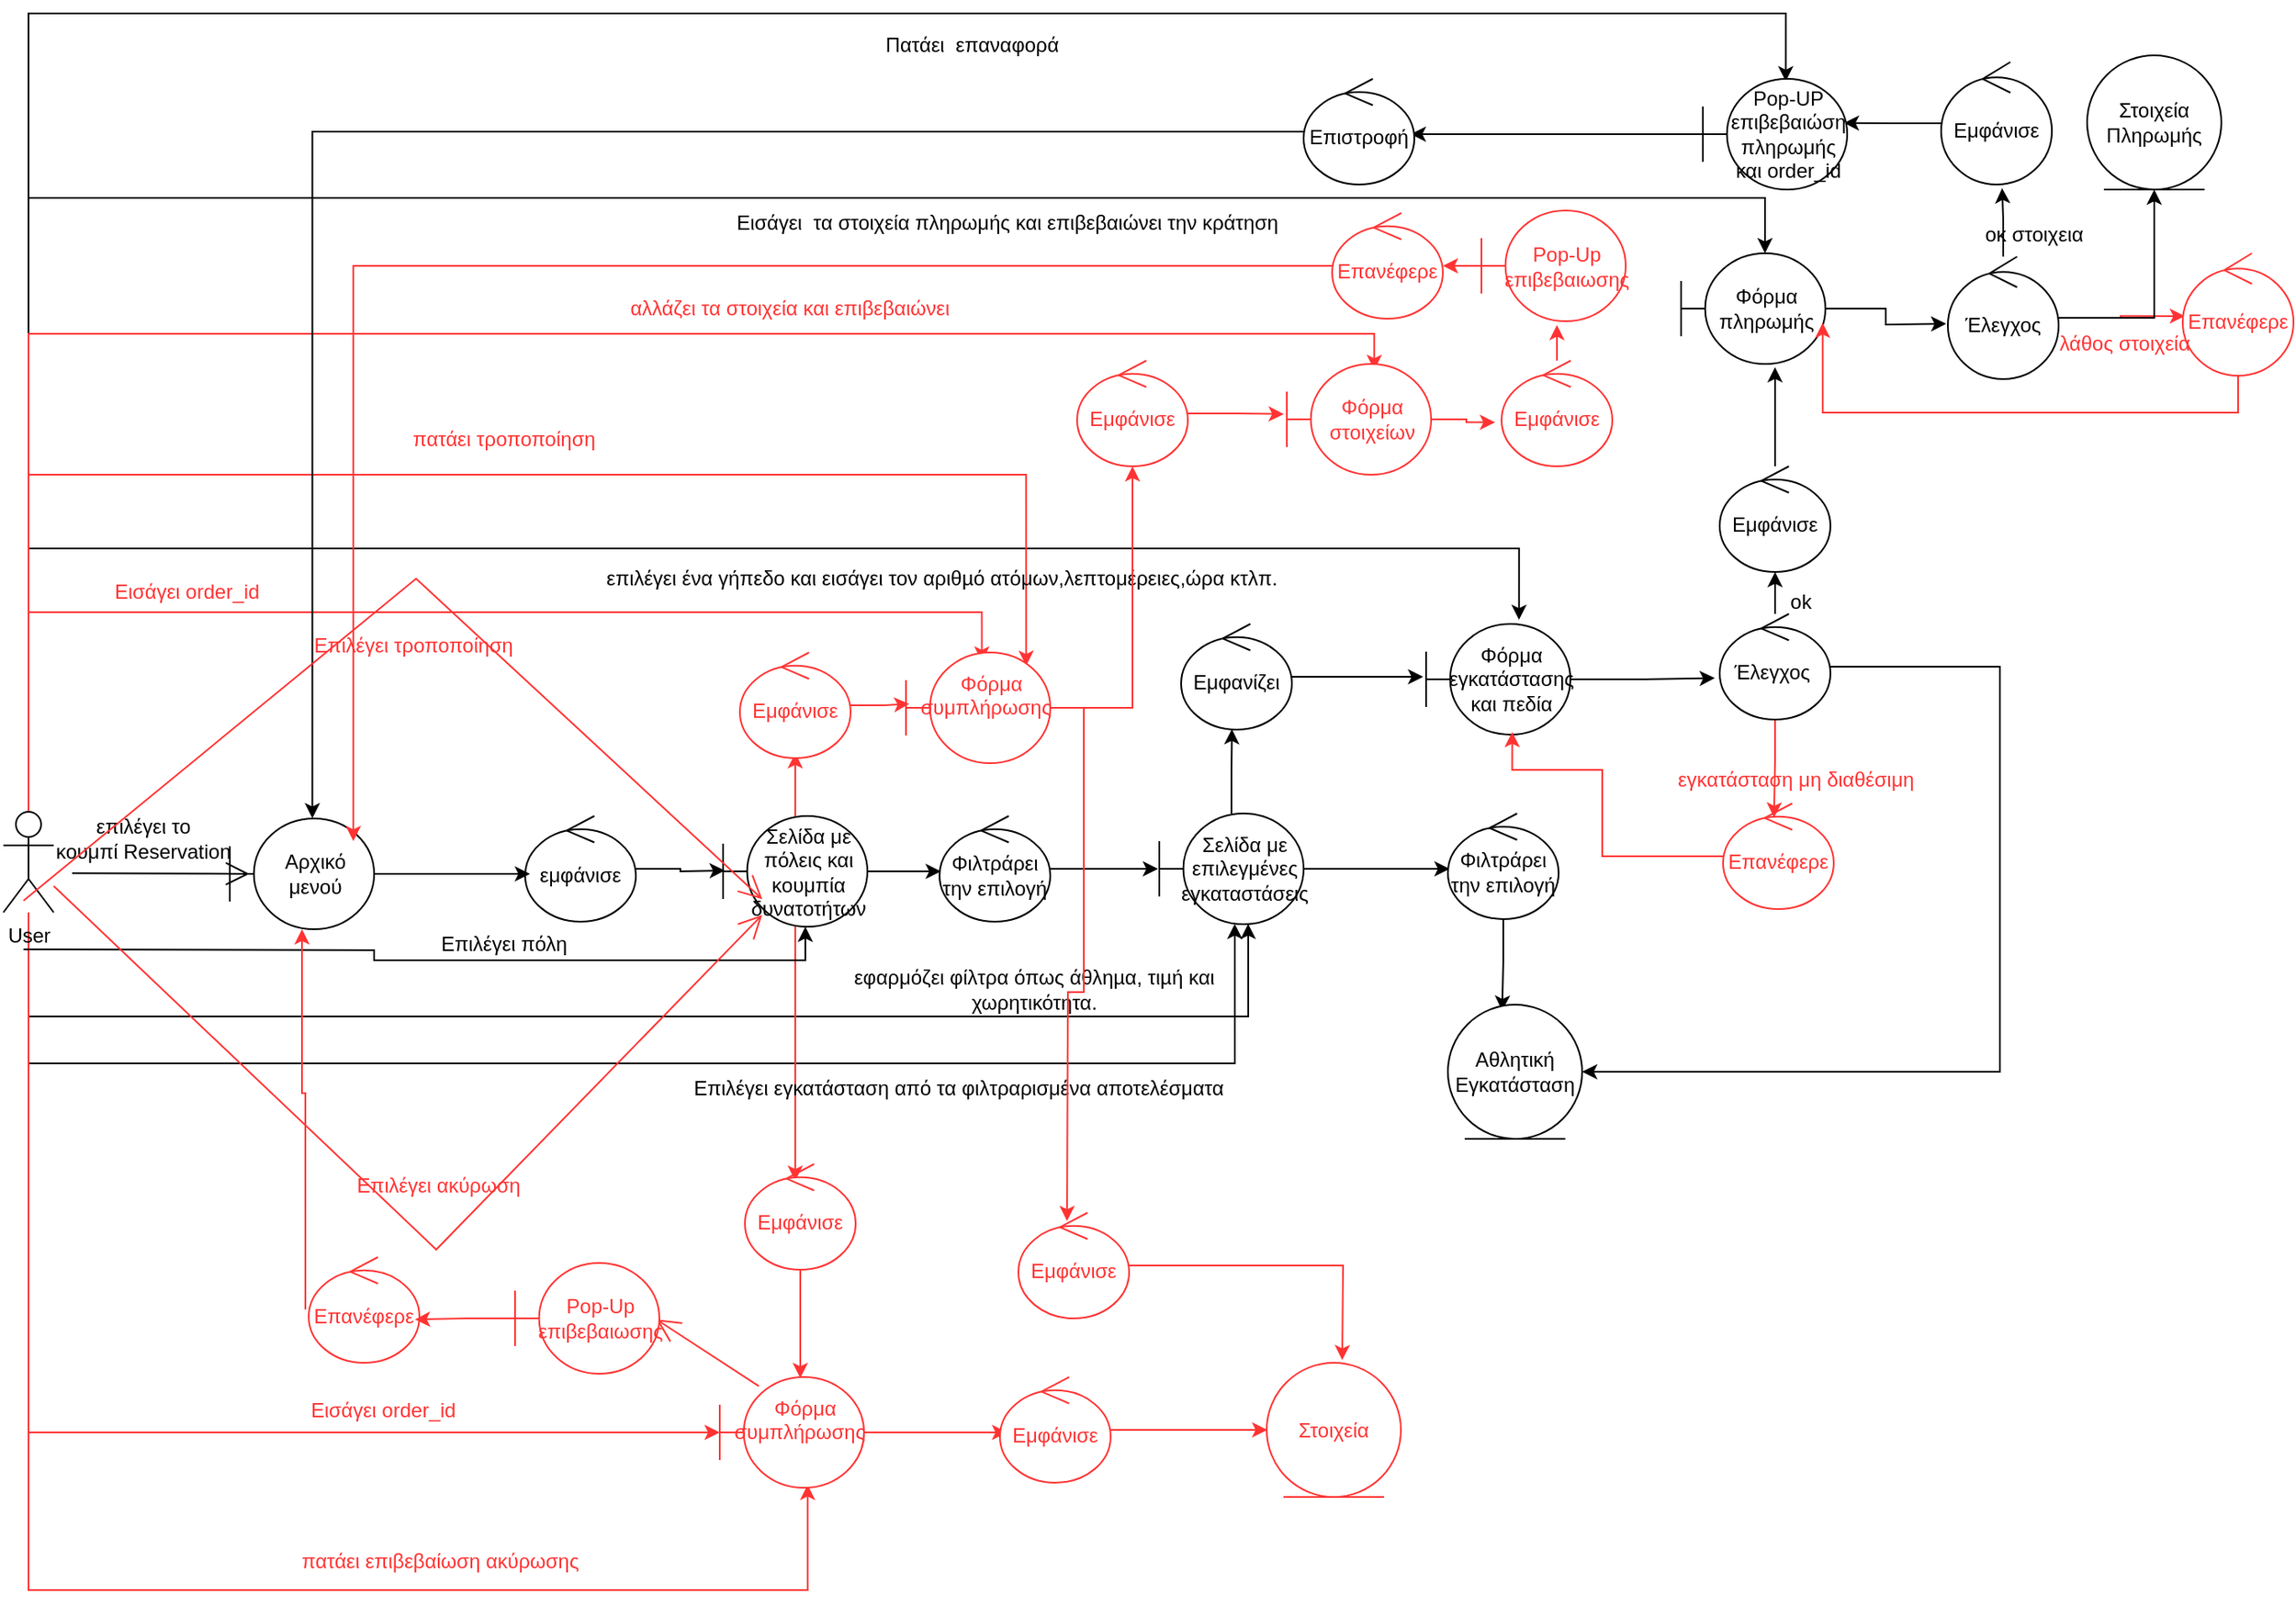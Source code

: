 <mxfile version="21.0.8" type="device"><diagram name="Page-1" id="Am5dUdspR2tqEMK1Jrcv"><mxGraphModel dx="1951" dy="2094" grid="0" gridSize="10" guides="1" tooltips="1" connect="1" arrows="1" fold="1" page="1" pageScale="1" pageWidth="850" pageHeight="1100" math="0" shadow="0"><root><mxCell id="0"/><mxCell id="1" parent="0"/><mxCell id="rPySNgFKTBnMnsZBdgQr-1" style="edgeStyle=orthogonalEdgeStyle;rounded=0;orthogonalLoop=1;jettySize=auto;html=1;" parent="1" source="rPySNgFKTBnMnsZBdgQr-2" edge="1"><mxGeometry relative="1" as="geometry"><mxPoint x="501" y="-168" as="targetPoint"/></mxGeometry></mxCell><mxCell id="rPySNgFKTBnMnsZBdgQr-2" value="εμφάνισε" style="ellipse;shape=umlControl;whiteSpace=wrap;html=1;" parent="1" vertex="1"><mxGeometry x="382" y="-200.5" width="66" height="63" as="geometry"/></mxCell><mxCell id="rPySNgFKTBnMnsZBdgQr-25" style="edgeStyle=orthogonalEdgeStyle;rounded=0;orthogonalLoop=1;jettySize=auto;html=1;entryX=0.616;entryY=0.997;entryDx=0;entryDy=0;entryPerimeter=0;" parent="1" source="rPySNgFKTBnMnsZBdgQr-3" target="rPySNgFKTBnMnsZBdgQr-24" edge="1"><mxGeometry relative="1" as="geometry"><Array as="points"><mxPoint x="86" y="-81"/><mxPoint x="813" y="-81"/></Array></mxGeometry></mxCell><mxCell id="rPySNgFKTBnMnsZBdgQr-36" style="edgeStyle=orthogonalEdgeStyle;rounded=0;orthogonalLoop=1;jettySize=auto;html=1;entryX=0.523;entryY=0.997;entryDx=0;entryDy=0;entryPerimeter=0;" parent="1" source="rPySNgFKTBnMnsZBdgQr-3" target="rPySNgFKTBnMnsZBdgQr-24" edge="1"><mxGeometry relative="1" as="geometry"><Array as="points"><mxPoint x="86" y="-53"/><mxPoint x="805" y="-53"/></Array></mxGeometry></mxCell><mxCell id="rPySNgFKTBnMnsZBdgQr-43" style="edgeStyle=orthogonalEdgeStyle;rounded=0;orthogonalLoop=1;jettySize=auto;html=1;entryX=0.644;entryY=-0.037;entryDx=0;entryDy=0;entryPerimeter=0;" parent="1" source="rPySNgFKTBnMnsZBdgQr-3" target="rPySNgFKTBnMnsZBdgQr-42" edge="1"><mxGeometry relative="1" as="geometry"><Array as="points"><mxPoint x="86" y="-360"/><mxPoint x="974" y="-360"/></Array></mxGeometry></mxCell><mxCell id="rPySNgFKTBnMnsZBdgQr-60" style="edgeStyle=orthogonalEdgeStyle;rounded=0;orthogonalLoop=1;jettySize=auto;html=1;" parent="1" source="rPySNgFKTBnMnsZBdgQr-3" target="rPySNgFKTBnMnsZBdgQr-58" edge="1"><mxGeometry relative="1" as="geometry"><Array as="points"><mxPoint x="86" y="-569"/><mxPoint x="1121" y="-569"/></Array></mxGeometry></mxCell><mxCell id="rPySNgFKTBnMnsZBdgQr-72" style="edgeStyle=orthogonalEdgeStyle;rounded=0;orthogonalLoop=1;jettySize=auto;html=1;entryX=0.574;entryY=0.023;entryDx=0;entryDy=0;entryPerimeter=0;" parent="1" source="rPySNgFKTBnMnsZBdgQr-3" target="rPySNgFKTBnMnsZBdgQr-69" edge="1"><mxGeometry relative="1" as="geometry"><Array as="points"><mxPoint x="86" y="-679"/><mxPoint x="1133" y="-679"/></Array></mxGeometry></mxCell><mxCell id="rPySNgFKTBnMnsZBdgQr-100" style="edgeStyle=orthogonalEdgeStyle;rounded=0;orthogonalLoop=1;jettySize=auto;html=1;strokeColor=#FF3333;" parent="1" source="rPySNgFKTBnMnsZBdgQr-3" target="rPySNgFKTBnMnsZBdgQr-99" edge="1"><mxGeometry relative="1" as="geometry"><Array as="points"><mxPoint x="86" y="167"/></Array></mxGeometry></mxCell><mxCell id="rPySNgFKTBnMnsZBdgQr-110" style="edgeStyle=orthogonalEdgeStyle;rounded=0;orthogonalLoop=1;jettySize=auto;html=1;entryX=0.609;entryY=0.973;entryDx=0;entryDy=0;entryPerimeter=0;strokeColor=#FF3333;" parent="1" source="rPySNgFKTBnMnsZBdgQr-3" target="rPySNgFKTBnMnsZBdgQr-99" edge="1"><mxGeometry relative="1" as="geometry"><Array as="points"><mxPoint x="86" y="261"/><mxPoint x="550" y="261"/></Array></mxGeometry></mxCell><mxCell id="rPySNgFKTBnMnsZBdgQr-123" style="edgeStyle=orthogonalEdgeStyle;rounded=0;orthogonalLoop=1;jettySize=auto;html=1;entryX=0.526;entryY=0.083;entryDx=0;entryDy=0;entryPerimeter=0;strokeColor=#FF3333;" parent="1" source="rPySNgFKTBnMnsZBdgQr-3" target="rPySNgFKTBnMnsZBdgQr-121" edge="1"><mxGeometry relative="1" as="geometry"><Array as="points"><mxPoint x="86" y="-322"/><mxPoint x="654" y="-322"/></Array></mxGeometry></mxCell><mxCell id="rPySNgFKTBnMnsZBdgQr-131" style="edgeStyle=orthogonalEdgeStyle;rounded=0;orthogonalLoop=1;jettySize=auto;html=1;entryX=0.833;entryY=0.12;entryDx=0;entryDy=0;entryPerimeter=0;strokeColor=#FF3333;" parent="1" source="rPySNgFKTBnMnsZBdgQr-3" target="rPySNgFKTBnMnsZBdgQr-121" edge="1"><mxGeometry relative="1" as="geometry"><Array as="points"><mxPoint x="86" y="-404"/><mxPoint x="681" y="-404"/></Array></mxGeometry></mxCell><mxCell id="rPySNgFKTBnMnsZBdgQr-138" style="edgeStyle=orthogonalEdgeStyle;rounded=0;orthogonalLoop=1;jettySize=auto;html=1;entryX=0.606;entryY=0.054;entryDx=0;entryDy=0;entryPerimeter=0;strokeColor=#FF3333;" parent="1" source="rPySNgFKTBnMnsZBdgQr-3" target="rPySNgFKTBnMnsZBdgQr-136" edge="1"><mxGeometry relative="1" as="geometry"><Array as="points"><mxPoint x="86" y="-488"/><mxPoint x="888" y="-488"/></Array></mxGeometry></mxCell><mxCell id="rPySNgFKTBnMnsZBdgQr-3" value="User" style="shape=umlActor;verticalLabelPosition=bottom;verticalAlign=top;html=1;" parent="1" vertex="1"><mxGeometry x="71" y="-203" width="30" height="60" as="geometry"/></mxCell><mxCell id="rPySNgFKTBnMnsZBdgQr-4" style="edgeStyle=orthogonalEdgeStyle;rounded=0;orthogonalLoop=1;jettySize=auto;html=1;" parent="1" source="rPySNgFKTBnMnsZBdgQr-5" edge="1"><mxGeometry relative="1" as="geometry"><mxPoint x="384.905" y="-166" as="targetPoint"/></mxGeometry></mxCell><mxCell id="rPySNgFKTBnMnsZBdgQr-5" value="Αρχικό μενού" style="shape=umlBoundary;whiteSpace=wrap;html=1;" parent="1" vertex="1"><mxGeometry x="206" y="-199" width="86" height="66" as="geometry"/></mxCell><mxCell id="rPySNgFKTBnMnsZBdgQr-6" value="" style="endArrow=open;endFill=1;endSize=12;html=1;rounded=0;entryX=0.136;entryY=0.5;entryDx=0;entryDy=0;entryPerimeter=0;" parent="1" target="rPySNgFKTBnMnsZBdgQr-5" edge="1"><mxGeometry width="160" relative="1" as="geometry"><mxPoint x="112" y="-166.34" as="sourcePoint"/><mxPoint x="205" y="-166.34" as="targetPoint"/></mxGeometry></mxCell><mxCell id="rPySNgFKTBnMnsZBdgQr-7" value="επιλέγει το &lt;br&gt;κουμπί Reservation&lt;br&gt;" style="text;html=1;align=center;verticalAlign=middle;resizable=0;points=[];autosize=1;strokeColor=none;fillColor=none;" parent="1" vertex="1"><mxGeometry x="93" y="-208" width="122" height="41" as="geometry"/></mxCell><mxCell id="rPySNgFKTBnMnsZBdgQr-20" style="edgeStyle=orthogonalEdgeStyle;rounded=0;orthogonalLoop=1;jettySize=auto;html=1;entryX=0.012;entryY=0.524;entryDx=0;entryDy=0;entryPerimeter=0;" parent="1" source="rPySNgFKTBnMnsZBdgQr-8" target="rPySNgFKTBnMnsZBdgQr-16" edge="1"><mxGeometry relative="1" as="geometry"/></mxCell><mxCell id="rPySNgFKTBnMnsZBdgQr-96" style="edgeStyle=orthogonalEdgeStyle;rounded=0;orthogonalLoop=1;jettySize=auto;html=1;strokeColor=#FF3333;" parent="1" source="rPySNgFKTBnMnsZBdgQr-8" edge="1"><mxGeometry relative="1" as="geometry"><mxPoint x="543" y="17" as="targetPoint"/></mxGeometry></mxCell><mxCell id="rPySNgFKTBnMnsZBdgQr-119" style="edgeStyle=orthogonalEdgeStyle;rounded=0;orthogonalLoop=1;jettySize=auto;html=1;strokeColor=#FF3333;" parent="1" source="rPySNgFKTBnMnsZBdgQr-8" edge="1"><mxGeometry relative="1" as="geometry"><mxPoint x="543" y="-238" as="targetPoint"/></mxGeometry></mxCell><mxCell id="rPySNgFKTBnMnsZBdgQr-8" value="Σελίδα με πόλεις και κουμπία δυνατοτήτων" style="shape=umlBoundary;whiteSpace=wrap;html=1;" parent="1" vertex="1"><mxGeometry x="500" y="-200.5" width="86" height="66" as="geometry"/></mxCell><mxCell id="rPySNgFKTBnMnsZBdgQr-9" style="edgeStyle=orthogonalEdgeStyle;rounded=0;orthogonalLoop=1;jettySize=auto;html=1;entryX=0.57;entryY=1;entryDx=0;entryDy=0;entryPerimeter=0;" parent="1" target="rPySNgFKTBnMnsZBdgQr-8" edge="1"><mxGeometry relative="1" as="geometry"><mxPoint x="177.905" y="-106" as="targetPoint"/><mxPoint x="83" y="-121" as="sourcePoint"/></mxGeometry></mxCell><mxCell id="rPySNgFKTBnMnsZBdgQr-13" value="Επιλέγει πόλη" style="text;html=1;align=center;verticalAlign=middle;resizable=0;points=[];autosize=1;strokeColor=none;fillColor=none;" parent="1" vertex="1"><mxGeometry x="322" y="-137.5" width="93" height="26" as="geometry"/></mxCell><mxCell id="rPySNgFKTBnMnsZBdgQr-23" style="edgeStyle=orthogonalEdgeStyle;rounded=0;orthogonalLoop=1;jettySize=auto;html=1;" parent="1" source="rPySNgFKTBnMnsZBdgQr-16" edge="1"><mxGeometry relative="1" as="geometry"><mxPoint x="759.215" y="-169" as="targetPoint"/></mxGeometry></mxCell><mxCell id="rPySNgFKTBnMnsZBdgQr-16" value="Φιλτράρει την επιλογή" style="ellipse;shape=umlControl;whiteSpace=wrap;html=1;" parent="1" vertex="1"><mxGeometry x="629" y="-200.5" width="66" height="63" as="geometry"/></mxCell><mxCell id="rPySNgFKTBnMnsZBdgQr-29" style="edgeStyle=orthogonalEdgeStyle;rounded=0;orthogonalLoop=1;jettySize=auto;html=1;entryX=0;entryY=0.5;entryDx=0;entryDy=0;" parent="1" source="rPySNgFKTBnMnsZBdgQr-24" edge="1"><mxGeometry relative="1" as="geometry"><mxPoint x="933.0" y="-169" as="targetPoint"/></mxGeometry></mxCell><mxCell id="rPySNgFKTBnMnsZBdgQr-39" style="edgeStyle=orthogonalEdgeStyle;rounded=0;orthogonalLoop=1;jettySize=auto;html=1;entryX=0.459;entryY=0.995;entryDx=0;entryDy=0;entryPerimeter=0;" parent="1" source="rPySNgFKTBnMnsZBdgQr-24" target="rPySNgFKTBnMnsZBdgQr-38" edge="1"><mxGeometry relative="1" as="geometry"/></mxCell><mxCell id="rPySNgFKTBnMnsZBdgQr-24" value="Σελίδα με επιλεγμένες εγκαταστάσεις" style="shape=umlBoundary;whiteSpace=wrap;html=1;" parent="1" vertex="1"><mxGeometry x="760" y="-202" width="86" height="66" as="geometry"/></mxCell><mxCell id="rPySNgFKTBnMnsZBdgQr-26" value="εφαρμόζει φίλτρα όπως άθληµα, τιµή και&lt;br/&gt;χωρητικότητα." style="text;html=1;align=center;verticalAlign=middle;resizable=0;points=[];autosize=1;strokeColor=none;fillColor=none;" parent="1" vertex="1"><mxGeometry x="568" y="-118" width="233" height="41" as="geometry"/></mxCell><mxCell id="rPySNgFKTBnMnsZBdgQr-84" style="edgeStyle=orthogonalEdgeStyle;rounded=0;orthogonalLoop=1;jettySize=auto;html=1;entryX=0.404;entryY=0.045;entryDx=0;entryDy=0;entryPerimeter=0;" parent="1" source="rPySNgFKTBnMnsZBdgQr-30" target="rPySNgFKTBnMnsZBdgQr-34" edge="1"><mxGeometry relative="1" as="geometry"/></mxCell><mxCell id="rPySNgFKTBnMnsZBdgQr-30" value="Φιλτράρει την επιλογή" style="ellipse;shape=umlControl;whiteSpace=wrap;html=1;" parent="1" vertex="1"><mxGeometry x="932" y="-202" width="66" height="63" as="geometry"/></mxCell><mxCell id="rPySNgFKTBnMnsZBdgQr-34" value="Αθλητική Εγκατάσταση" style="ellipse;shape=umlEntity;whiteSpace=wrap;html=1;" parent="1" vertex="1"><mxGeometry x="932" y="-88" width="80" height="80" as="geometry"/></mxCell><mxCell id="rPySNgFKTBnMnsZBdgQr-37" value="Επιλέγει εγκατάσταση από τα φιλτραρισμένα αποτελέσματα" style="text;html=1;align=center;verticalAlign=middle;resizable=0;points=[];autosize=1;strokeColor=none;fillColor=none;" parent="1" vertex="1"><mxGeometry x="473" y="-51" width="334" height="26" as="geometry"/></mxCell><mxCell id="rPySNgFKTBnMnsZBdgQr-40" style="edgeStyle=orthogonalEdgeStyle;rounded=0;orthogonalLoop=1;jettySize=auto;html=1;" parent="1" source="rPySNgFKTBnMnsZBdgQr-38" edge="1"><mxGeometry relative="1" as="geometry"><mxPoint x="917.284" y="-283.5" as="targetPoint"/></mxGeometry></mxCell><mxCell id="rPySNgFKTBnMnsZBdgQr-38" value="Εμφανίζει" style="ellipse;shape=umlControl;whiteSpace=wrap;html=1;" parent="1" vertex="1"><mxGeometry x="773" y="-315" width="66" height="63" as="geometry"/></mxCell><mxCell id="rPySNgFKTBnMnsZBdgQr-49" style="edgeStyle=orthogonalEdgeStyle;rounded=0;orthogonalLoop=1;jettySize=auto;html=1;entryX=-0.044;entryY=0.608;entryDx=0;entryDy=0;entryPerimeter=0;" parent="1" source="rPySNgFKTBnMnsZBdgQr-42" target="rPySNgFKTBnMnsZBdgQr-48" edge="1"><mxGeometry relative="1" as="geometry"/></mxCell><mxCell id="rPySNgFKTBnMnsZBdgQr-42" value="Φόρμα εγκατάστασης και πεδία" style="shape=umlBoundary;whiteSpace=wrap;html=1;" parent="1" vertex="1"><mxGeometry x="919" y="-315" width="86" height="66" as="geometry"/></mxCell><mxCell id="rPySNgFKTBnMnsZBdgQr-46" value="επιλέγει ένα γήπεδο και εισάγει τον αριθµό ατόμων,λεπτομέρειες,ώρα κτλπ." style="text;html=1;align=center;verticalAlign=middle;resizable=0;points=[];autosize=1;strokeColor=none;fillColor=none;" parent="1" vertex="1"><mxGeometry x="421" y="-355" width="418" height="26" as="geometry"/></mxCell><mxCell id="rPySNgFKTBnMnsZBdgQr-51" style="edgeStyle=orthogonalEdgeStyle;rounded=0;orthogonalLoop=1;jettySize=auto;html=1;entryX=1;entryY=0.5;entryDx=0;entryDy=0;" parent="1" source="rPySNgFKTBnMnsZBdgQr-48" target="rPySNgFKTBnMnsZBdgQr-34" edge="1"><mxGeometry relative="1" as="geometry"><mxPoint x="1216" y="-289.5" as="targetPoint"/><Array as="points"><mxPoint x="1261" y="-289"/><mxPoint x="1261" y="-48"/></Array></mxGeometry></mxCell><mxCell id="rPySNgFKTBnMnsZBdgQr-56" style="edgeStyle=orthogonalEdgeStyle;rounded=0;orthogonalLoop=1;jettySize=auto;html=1;" parent="1" source="rPySNgFKTBnMnsZBdgQr-48" target="rPySNgFKTBnMnsZBdgQr-53" edge="1"><mxGeometry relative="1" as="geometry"/></mxCell><mxCell id="rPySNgFKTBnMnsZBdgQr-86" style="edgeStyle=orthogonalEdgeStyle;rounded=0;orthogonalLoop=1;jettySize=auto;html=1;entryX=0.46;entryY=0.134;entryDx=0;entryDy=0;entryPerimeter=0;strokeColor=#FF3333;" parent="1" source="rPySNgFKTBnMnsZBdgQr-48" target="rPySNgFKTBnMnsZBdgQr-85" edge="1"><mxGeometry relative="1" as="geometry"/></mxCell><mxCell id="rPySNgFKTBnMnsZBdgQr-48" value="Έλεγχος&amp;nbsp;" style="ellipse;shape=umlControl;whiteSpace=wrap;html=1;" parent="1" vertex="1"><mxGeometry x="1094" y="-321" width="66" height="63" as="geometry"/></mxCell><mxCell id="rPySNgFKTBnMnsZBdgQr-52" value="ok" style="text;html=1;align=center;verticalAlign=middle;resizable=0;points=[];autosize=1;strokeColor=none;fillColor=none;" parent="1" vertex="1"><mxGeometry x="1126" y="-341" width="31" height="26" as="geometry"/></mxCell><mxCell id="rPySNgFKTBnMnsZBdgQr-57" style="edgeStyle=orthogonalEdgeStyle;rounded=0;orthogonalLoop=1;jettySize=auto;html=1;" parent="1" source="rPySNgFKTBnMnsZBdgQr-53" edge="1"><mxGeometry relative="1" as="geometry"><mxPoint x="1127" y="-468.065" as="targetPoint"/></mxGeometry></mxCell><mxCell id="rPySNgFKTBnMnsZBdgQr-53" value="Εμφάνισε" style="ellipse;shape=umlControl;whiteSpace=wrap;html=1;" parent="1" vertex="1"><mxGeometry x="1094" y="-409" width="66" height="63" as="geometry"/></mxCell><mxCell id="rPySNgFKTBnMnsZBdgQr-62" style="edgeStyle=orthogonalEdgeStyle;rounded=0;orthogonalLoop=1;jettySize=auto;html=1;" parent="1" source="rPySNgFKTBnMnsZBdgQr-58" edge="1"><mxGeometry relative="1" as="geometry"><mxPoint x="1229.029" y="-494" as="targetPoint"/></mxGeometry></mxCell><mxCell id="rPySNgFKTBnMnsZBdgQr-58" value="Φόρμα πληρωμής" style="shape=umlBoundary;whiteSpace=wrap;html=1;" parent="1" vertex="1"><mxGeometry x="1071" y="-536" width="86" height="66" as="geometry"/></mxCell><mxCell id="rPySNgFKTBnMnsZBdgQr-61" value="Εισάγει&amp;nbsp; τα στοιχεία πληρωμής και επιβεβαιώνει την κράτηση" style="text;html=1;align=center;verticalAlign=middle;resizable=0;points=[];autosize=1;strokeColor=none;fillColor=none;" parent="1" vertex="1"><mxGeometry x="498" y="-567" width="341" height="26" as="geometry"/></mxCell><mxCell id="rPySNgFKTBnMnsZBdgQr-67" style="edgeStyle=orthogonalEdgeStyle;rounded=0;orthogonalLoop=1;jettySize=auto;html=1;entryX=0.551;entryY=1.03;entryDx=0;entryDy=0;entryPerimeter=0;" parent="1" source="rPySNgFKTBnMnsZBdgQr-63" target="rPySNgFKTBnMnsZBdgQr-66" edge="1"><mxGeometry relative="1" as="geometry"/></mxCell><mxCell id="rPySNgFKTBnMnsZBdgQr-80" style="edgeStyle=orthogonalEdgeStyle;rounded=0;orthogonalLoop=1;jettySize=auto;html=1;entryX=0.02;entryY=0.513;entryDx=0;entryDy=0;entryPerimeter=0;fontColor=#FF3333;strokeColor=#FF3333;" parent="1" source="rPySNgFKTBnMnsZBdgQr-63" target="rPySNgFKTBnMnsZBdgQr-79" edge="1"><mxGeometry relative="1" as="geometry"/></mxCell><mxCell id="0UlodfKnlBXyedao6s2K-1" style="edgeStyle=orthogonalEdgeStyle;rounded=0;orthogonalLoop=1;jettySize=auto;html=1;entryX=0.5;entryY=1;entryDx=0;entryDy=0;" edge="1" parent="1" source="rPySNgFKTBnMnsZBdgQr-63" target="0UlodfKnlBXyedao6s2K-2"><mxGeometry relative="1" as="geometry"><mxPoint x="1345" y="-578" as="targetPoint"/></mxGeometry></mxCell><mxCell id="rPySNgFKTBnMnsZBdgQr-63" value="Έλεγχος" style="ellipse;shape=umlControl;whiteSpace=wrap;html=1;" parent="1" vertex="1"><mxGeometry x="1230" y="-534" width="66" height="73" as="geometry"/></mxCell><mxCell id="rPySNgFKTBnMnsZBdgQr-70" style="edgeStyle=orthogonalEdgeStyle;rounded=0;orthogonalLoop=1;jettySize=auto;html=1;entryX=0.977;entryY=0.398;entryDx=0;entryDy=0;entryPerimeter=0;" parent="1" source="rPySNgFKTBnMnsZBdgQr-66" target="rPySNgFKTBnMnsZBdgQr-69" edge="1"><mxGeometry relative="1" as="geometry"/></mxCell><mxCell id="rPySNgFKTBnMnsZBdgQr-66" value="Εμφάνισε" style="ellipse;shape=umlControl;whiteSpace=wrap;html=1;" parent="1" vertex="1"><mxGeometry x="1226" y="-650" width="66" height="73" as="geometry"/></mxCell><mxCell id="rPySNgFKTBnMnsZBdgQr-74" style="edgeStyle=orthogonalEdgeStyle;rounded=0;orthogonalLoop=1;jettySize=auto;html=1;" parent="1" source="rPySNgFKTBnMnsZBdgQr-69" edge="1"><mxGeometry relative="1" as="geometry"><mxPoint x="909.836" y="-607.0" as="targetPoint"/></mxGeometry></mxCell><mxCell id="rPySNgFKTBnMnsZBdgQr-69" value="Pop-UP επιβεβαιώση πληρωμής και order_id" style="shape=umlBoundary;whiteSpace=wrap;html=1;" parent="1" vertex="1"><mxGeometry x="1084" y="-640" width="86" height="66" as="geometry"/></mxCell><mxCell id="rPySNgFKTBnMnsZBdgQr-71" value="οκ στοιχεια" style="text;html=1;align=center;verticalAlign=middle;resizable=0;points=[];autosize=1;strokeColor=none;fillColor=none;" parent="1" vertex="1"><mxGeometry x="1243" y="-560" width="76" height="26" as="geometry"/></mxCell><mxCell id="rPySNgFKTBnMnsZBdgQr-73" value="Πατάει&amp;nbsp; επαναφορά" style="text;html=1;align=center;verticalAlign=middle;resizable=0;points=[];autosize=1;strokeColor=none;fillColor=none;" parent="1" vertex="1"><mxGeometry x="587" y="-673" width="121" height="26" as="geometry"/></mxCell><mxCell id="rPySNgFKTBnMnsZBdgQr-78" style="edgeStyle=orthogonalEdgeStyle;rounded=0;orthogonalLoop=1;jettySize=auto;html=1;entryX=0.572;entryY=-0.002;entryDx=0;entryDy=0;entryPerimeter=0;" parent="1" source="rPySNgFKTBnMnsZBdgQr-75" target="rPySNgFKTBnMnsZBdgQr-5" edge="1"><mxGeometry relative="1" as="geometry"/></mxCell><mxCell id="rPySNgFKTBnMnsZBdgQr-75" value="Επιστροφή" style="ellipse;shape=umlControl;whiteSpace=wrap;html=1;" parent="1" vertex="1"><mxGeometry x="846" y="-640" width="66" height="63" as="geometry"/></mxCell><mxCell id="rPySNgFKTBnMnsZBdgQr-82" style="edgeStyle=orthogonalEdgeStyle;rounded=0;orthogonalLoop=1;jettySize=auto;html=1;entryX=0.981;entryY=0.628;entryDx=0;entryDy=0;entryPerimeter=0;strokeColor=#FF3333;" parent="1" source="rPySNgFKTBnMnsZBdgQr-79" target="rPySNgFKTBnMnsZBdgQr-58" edge="1"><mxGeometry relative="1" as="geometry"><Array as="points"><mxPoint x="1403" y="-441"/><mxPoint x="1155" y="-441"/></Array></mxGeometry></mxCell><mxCell id="rPySNgFKTBnMnsZBdgQr-79" value="Eπανέφερε" style="ellipse;shape=umlControl;whiteSpace=wrap;html=1;fontColor=#FF3333;strokeColor=#FF3333;" parent="1" vertex="1"><mxGeometry x="1370" y="-536" width="66" height="73" as="geometry"/></mxCell><mxCell id="rPySNgFKTBnMnsZBdgQr-81" value="λάθος στοιχεία" style="text;html=1;align=center;verticalAlign=middle;resizable=0;points=[];autosize=1;strokeColor=none;fillColor=none;fontColor=#FF3333;" parent="1" vertex="1"><mxGeometry x="1287" y="-495.5" width="96" height="26" as="geometry"/></mxCell><mxCell id="rPySNgFKTBnMnsZBdgQr-89" style="edgeStyle=orthogonalEdgeStyle;rounded=0;orthogonalLoop=1;jettySize=auto;html=1;entryX=0.597;entryY=0.976;entryDx=0;entryDy=0;entryPerimeter=0;strokeColor=#FF3333;" parent="1" source="rPySNgFKTBnMnsZBdgQr-85" target="rPySNgFKTBnMnsZBdgQr-42" edge="1"><mxGeometry relative="1" as="geometry"><Array as="points"><mxPoint x="1024" y="-176"/><mxPoint x="1024" y="-228"/><mxPoint x="970" y="-228"/></Array></mxGeometry></mxCell><mxCell id="rPySNgFKTBnMnsZBdgQr-85" value="&lt;font color=&quot;#ff3333&quot;&gt;Επανέφερε&lt;/font&gt;" style="ellipse;shape=umlControl;whiteSpace=wrap;html=1;strokeColor=#FF3333;" parent="1" vertex="1"><mxGeometry x="1096" y="-208" width="66" height="63" as="geometry"/></mxCell><mxCell id="rPySNgFKTBnMnsZBdgQr-87" value="&lt;font color=&quot;#ff3333&quot;&gt;εγκατάσταση μη διαθέσιμη&lt;/font&gt;" style="text;html=1;align=center;verticalAlign=middle;resizable=0;points=[];autosize=1;strokeColor=none;fillColor=none;" parent="1" vertex="1"><mxGeometry x="1059" y="-235" width="159" height="26" as="geometry"/></mxCell><mxCell id="rPySNgFKTBnMnsZBdgQr-92" value="" style="endArrow=open;endFill=1;endSize=12;html=1;rounded=0;entryX=0.271;entryY=0.893;entryDx=0;entryDy=0;entryPerimeter=0;strokeColor=#FF3333;" parent="1" source="rPySNgFKTBnMnsZBdgQr-3" target="rPySNgFKTBnMnsZBdgQr-8" edge="1"><mxGeometry width="160" relative="1" as="geometry"><mxPoint x="84" y="61" as="sourcePoint"/><mxPoint x="244" y="61" as="targetPoint"/><Array as="points"><mxPoint x="329" y="58"/></Array></mxGeometry></mxCell><mxCell id="rPySNgFKTBnMnsZBdgQr-93" value="&lt;font color=&quot;#ff3333&quot;&gt;Επιλέγει ακύρωση&lt;/font&gt;" style="text;html=1;align=center;verticalAlign=middle;resizable=0;points=[];autosize=1;strokeColor=none;fillColor=none;" parent="1" vertex="1"><mxGeometry x="272" y="7" width="115" height="26" as="geometry"/></mxCell><mxCell id="rPySNgFKTBnMnsZBdgQr-98" style="edgeStyle=orthogonalEdgeStyle;rounded=0;orthogonalLoop=1;jettySize=auto;html=1;strokeColor=#FF3333;" parent="1" source="rPySNgFKTBnMnsZBdgQr-97" edge="1"><mxGeometry relative="1" as="geometry"><mxPoint x="546" y="134.622" as="targetPoint"/></mxGeometry></mxCell><mxCell id="rPySNgFKTBnMnsZBdgQr-97" value="&lt;font color=&quot;#ff3333&quot;&gt;Εμφάνισε&lt;/font&gt;" style="ellipse;shape=umlControl;whiteSpace=wrap;html=1;strokeColor=#FF3333;" parent="1" vertex="1"><mxGeometry x="513" y="7" width="66" height="63" as="geometry"/></mxCell><mxCell id="rPySNgFKTBnMnsZBdgQr-102" style="edgeStyle=orthogonalEdgeStyle;rounded=0;orthogonalLoop=1;jettySize=auto;html=1;strokeColor=#FF3333;" parent="1" source="rPySNgFKTBnMnsZBdgQr-99" edge="1"><mxGeometry relative="1" as="geometry"><mxPoint x="669.344" y="167" as="targetPoint"/></mxGeometry></mxCell><mxCell id="rPySNgFKTBnMnsZBdgQr-99" value="&lt;font color=&quot;#ff3333&quot;&gt;Φόρμα συμπλήρωσης&amp;nbsp;&amp;nbsp;&lt;br&gt;&lt;br&gt;&lt;/font&gt;" style="shape=umlBoundary;whiteSpace=wrap;html=1;strokeColor=#FF3333;" parent="1" vertex="1"><mxGeometry x="498" y="134" width="86" height="66" as="geometry"/></mxCell><mxCell id="rPySNgFKTBnMnsZBdgQr-101" value="&lt;font color=&quot;#ff3333&quot;&gt;Εισάγει order_id&lt;/font&gt;" style="text;html=1;align=center;verticalAlign=middle;resizable=0;points=[];autosize=1;strokeColor=none;fillColor=none;" parent="1" vertex="1"><mxGeometry x="245" y="141" width="104" height="26" as="geometry"/></mxCell><mxCell id="rPySNgFKTBnMnsZBdgQr-104" style="edgeStyle=orthogonalEdgeStyle;rounded=0;orthogonalLoop=1;jettySize=auto;html=1;strokeColor=#FF3333;" parent="1" source="rPySNgFKTBnMnsZBdgQr-103" edge="1"><mxGeometry relative="1" as="geometry"><mxPoint x="824.344" y="165.5" as="targetPoint"/></mxGeometry></mxCell><mxCell id="rPySNgFKTBnMnsZBdgQr-103" value="&lt;font color=&quot;#ff3333&quot;&gt;Εμφάνισε&lt;/font&gt;" style="ellipse;shape=umlControl;whiteSpace=wrap;html=1;strokeColor=#FF3333;" parent="1" vertex="1"><mxGeometry x="665" y="134" width="66" height="63" as="geometry"/></mxCell><mxCell id="rPySNgFKTBnMnsZBdgQr-106" value="&lt;font color=&quot;#ff3333&quot;&gt;Στοιχεία&lt;/font&gt;" style="ellipse;shape=umlEntity;whiteSpace=wrap;html=1;strokeColor=#FF3333;" parent="1" vertex="1"><mxGeometry x="824" y="125.5" width="80" height="80" as="geometry"/></mxCell><mxCell id="rPySNgFKTBnMnsZBdgQr-108" value="&lt;font color=&quot;#ff3333&quot;&gt;πατάει επιβεβαίωση ακύρωσης&lt;/font&gt;" style="text;html=1;align=center;verticalAlign=middle;resizable=0;points=[];autosize=1;strokeColor=none;fillColor=none;" parent="1" vertex="1"><mxGeometry x="239" y="231" width="183" height="26" as="geometry"/></mxCell><mxCell id="rPySNgFKTBnMnsZBdgQr-114" style="edgeStyle=orthogonalEdgeStyle;rounded=0;orthogonalLoop=1;jettySize=auto;html=1;strokeColor=#FF3333;exitX=-0.03;exitY=0.497;exitDx=0;exitDy=0;exitPerimeter=0;" parent="1" source="rPySNgFKTBnMnsZBdgQr-111" target="rPySNgFKTBnMnsZBdgQr-5" edge="1"><mxGeometry relative="1" as="geometry"/></mxCell><mxCell id="rPySNgFKTBnMnsZBdgQr-111" value="&lt;font color=&quot;#ff3333&quot;&gt;Επανέφερε&lt;/font&gt;" style="ellipse;shape=umlControl;whiteSpace=wrap;html=1;strokeColor=#FF3333;" parent="1" vertex="1"><mxGeometry x="253" y="62.5" width="66" height="63" as="geometry"/></mxCell><mxCell id="rPySNgFKTBnMnsZBdgQr-113" value="" style="endArrow=open;endFill=1;endSize=12;html=1;rounded=0;exitX=0.271;exitY=0.082;exitDx=0;exitDy=0;exitPerimeter=0;strokeColor=#FF3333;entryX=0.98;entryY=0.51;entryDx=0;entryDy=0;entryPerimeter=0;" parent="1" source="rPySNgFKTBnMnsZBdgQr-99" target="rPySNgFKTBnMnsZBdgQr-147" edge="1"><mxGeometry width="160" relative="1" as="geometry"><mxPoint x="565" y="137" as="sourcePoint"/><mxPoint x="510" y="97" as="targetPoint"/></mxGeometry></mxCell><mxCell id="rPySNgFKTBnMnsZBdgQr-117" value="" style="endArrow=open;endFill=1;endSize=12;html=1;rounded=0;entryX=0.272;entryY=0.752;entryDx=0;entryDy=0;entryPerimeter=0;strokeColor=#FF3333;" parent="1" target="rPySNgFKTBnMnsZBdgQr-8" edge="1"><mxGeometry width="160" relative="1" as="geometry"><mxPoint x="83" y="-150" as="sourcePoint"/><mxPoint x="243" y="-150" as="targetPoint"/><Array as="points"><mxPoint x="317" y="-342"/></Array></mxGeometry></mxCell><mxCell id="rPySNgFKTBnMnsZBdgQr-118" value="&lt;font color=&quot;#ff3333&quot;&gt;Επιλέγει τροποποίηση&lt;/font&gt;" style="text;html=1;align=center;verticalAlign=middle;resizable=0;points=[];autosize=1;strokeColor=none;fillColor=none;" parent="1" vertex="1"><mxGeometry x="246" y="-315" width="137" height="26" as="geometry"/></mxCell><mxCell id="rPySNgFKTBnMnsZBdgQr-122" style="edgeStyle=orthogonalEdgeStyle;rounded=0;orthogonalLoop=1;jettySize=auto;html=1;entryX=0.023;entryY=0.465;entryDx=0;entryDy=0;entryPerimeter=0;strokeColor=#FF3333;" parent="1" source="rPySNgFKTBnMnsZBdgQr-120" target="rPySNgFKTBnMnsZBdgQr-121" edge="1"><mxGeometry relative="1" as="geometry"/></mxCell><mxCell id="rPySNgFKTBnMnsZBdgQr-120" value="&lt;font color=&quot;#ff3333&quot;&gt;Εμφάνισε&lt;/font&gt;" style="ellipse;shape=umlControl;whiteSpace=wrap;html=1;strokeColor=#FF3333;" parent="1" vertex="1"><mxGeometry x="510" y="-298" width="66" height="63" as="geometry"/></mxCell><mxCell id="rPySNgFKTBnMnsZBdgQr-128" style="edgeStyle=orthogonalEdgeStyle;rounded=0;orthogonalLoop=1;jettySize=auto;html=1;strokeColor=#FF3333;" parent="1" source="rPySNgFKTBnMnsZBdgQr-121" edge="1"><mxGeometry relative="1" as="geometry"><mxPoint x="705" y="41" as="targetPoint"/></mxGeometry></mxCell><mxCell id="rPySNgFKTBnMnsZBdgQr-135" style="edgeStyle=orthogonalEdgeStyle;rounded=0;orthogonalLoop=1;jettySize=auto;html=1;strokeColor=#FF3333;" parent="1" source="rPySNgFKTBnMnsZBdgQr-121" target="rPySNgFKTBnMnsZBdgQr-134" edge="1"><mxGeometry relative="1" as="geometry"/></mxCell><mxCell id="rPySNgFKTBnMnsZBdgQr-121" value="&lt;font color=&quot;#ff3333&quot;&gt;Φόρμα συμπλήρωσης&amp;nbsp;&amp;nbsp;&lt;br&gt;&lt;br&gt;&lt;/font&gt;" style="shape=umlBoundary;whiteSpace=wrap;html=1;strokeColor=#FF3333;" parent="1" vertex="1"><mxGeometry x="609" y="-298" width="86" height="66" as="geometry"/></mxCell><mxCell id="rPySNgFKTBnMnsZBdgQr-125" value="&lt;font color=&quot;#ff3333&quot;&gt;Εισάγει order_id&lt;/font&gt;" style="text;html=1;align=center;verticalAlign=middle;resizable=0;points=[];autosize=1;strokeColor=none;fillColor=none;" parent="1" vertex="1"><mxGeometry x="128" y="-347" width="104" height="26" as="geometry"/></mxCell><mxCell id="rPySNgFKTBnMnsZBdgQr-130" style="edgeStyle=orthogonalEdgeStyle;rounded=0;orthogonalLoop=1;jettySize=auto;html=1;strokeColor=#FF3333;" parent="1" source="rPySNgFKTBnMnsZBdgQr-129" edge="1"><mxGeometry relative="1" as="geometry"><mxPoint x="869.012" y="123.906" as="targetPoint"/></mxGeometry></mxCell><mxCell id="rPySNgFKTBnMnsZBdgQr-129" value="&lt;font color=&quot;#ff3333&quot;&gt;Εμφάνισε&lt;/font&gt;" style="ellipse;shape=umlControl;whiteSpace=wrap;html=1;strokeColor=#FF3333;" parent="1" vertex="1"><mxGeometry x="676" y="36" width="66" height="63" as="geometry"/></mxCell><mxCell id="rPySNgFKTBnMnsZBdgQr-132" value="&lt;font color=&quot;#ff3333&quot;&gt;πατάει τροποποίηση&lt;/font&gt;" style="text;html=1;align=center;verticalAlign=middle;resizable=0;points=[];autosize=1;strokeColor=none;fillColor=none;" parent="1" vertex="1"><mxGeometry x="305.5" y="-438" width="127" height="26" as="geometry"/></mxCell><mxCell id="rPySNgFKTBnMnsZBdgQr-137" style="edgeStyle=orthogonalEdgeStyle;rounded=0;orthogonalLoop=1;jettySize=auto;html=1;entryX=-0.021;entryY=0.453;entryDx=0;entryDy=0;entryPerimeter=0;fontColor=#FF3333;strokeColor=#FF3333;" parent="1" source="rPySNgFKTBnMnsZBdgQr-134" target="rPySNgFKTBnMnsZBdgQr-136" edge="1"><mxGeometry relative="1" as="geometry"/></mxCell><mxCell id="rPySNgFKTBnMnsZBdgQr-134" value="&lt;font color=&quot;#ff3333&quot;&gt;Εμφάνισε&lt;/font&gt;" style="ellipse;shape=umlControl;whiteSpace=wrap;html=1;strokeColor=#FF3333;" parent="1" vertex="1"><mxGeometry x="711" y="-472" width="66" height="63" as="geometry"/></mxCell><mxCell id="rPySNgFKTBnMnsZBdgQr-143" style="edgeStyle=orthogonalEdgeStyle;rounded=0;orthogonalLoop=1;jettySize=auto;html=1;entryX=-0.059;entryY=0.584;entryDx=0;entryDy=0;entryPerimeter=0;strokeColor=#FF3333;" parent="1" source="rPySNgFKTBnMnsZBdgQr-136" target="rPySNgFKTBnMnsZBdgQr-142" edge="1"><mxGeometry relative="1" as="geometry"/></mxCell><mxCell id="rPySNgFKTBnMnsZBdgQr-136" value="Φόρμα στοιχείων" style="shape=umlBoundary;whiteSpace=wrap;html=1;strokeColor=#FF3333;fontColor=#FF3333;" parent="1" vertex="1"><mxGeometry x="836" y="-470" width="86" height="66" as="geometry"/></mxCell><mxCell id="rPySNgFKTBnMnsZBdgQr-139" value="&lt;font color=&quot;#ff3333&quot;&gt;αλλάζει τα στοιχεία και επιβεβαιώνει&amp;nbsp;&lt;/font&gt;" style="text;html=1;align=center;verticalAlign=middle;resizable=0;points=[];autosize=1;strokeColor=none;fillColor=none;" parent="1" vertex="1"><mxGeometry x="435" y="-516" width="212" height="26" as="geometry"/></mxCell><mxCell id="rPySNgFKTBnMnsZBdgQr-141" style="edgeStyle=orthogonalEdgeStyle;rounded=0;orthogonalLoop=1;jettySize=auto;html=1;entryX=0.856;entryY=0.204;entryDx=0;entryDy=0;entryPerimeter=0;strokeColor=#FF3333;" parent="1" source="rPySNgFKTBnMnsZBdgQr-140" target="rPySNgFKTBnMnsZBdgQr-5" edge="1"><mxGeometry relative="1" as="geometry"/></mxCell><mxCell id="rPySNgFKTBnMnsZBdgQr-140" value="&lt;font color=&quot;#ff3333&quot;&gt;Επανέφερε&lt;/font&gt;" style="ellipse;shape=umlControl;whiteSpace=wrap;html=1;strokeColor=#FF3333;" parent="1" vertex="1"><mxGeometry x="863" y="-560" width="66" height="63" as="geometry"/></mxCell><mxCell id="rPySNgFKTBnMnsZBdgQr-145" style="edgeStyle=orthogonalEdgeStyle;rounded=0;orthogonalLoop=1;jettySize=auto;html=1;strokeColor=#FF3333;" parent="1" source="rPySNgFKTBnMnsZBdgQr-142" edge="1"><mxGeometry relative="1" as="geometry"><mxPoint x="997" y="-493.287" as="targetPoint"/></mxGeometry></mxCell><mxCell id="rPySNgFKTBnMnsZBdgQr-142" value="&lt;font color=&quot;#ff3333&quot;&gt;Εμφάνισε&lt;/font&gt;" style="ellipse;shape=umlControl;whiteSpace=wrap;html=1;strokeColor=#FF3333;" parent="1" vertex="1"><mxGeometry x="964" y="-472" width="66" height="63" as="geometry"/></mxCell><mxCell id="rPySNgFKTBnMnsZBdgQr-146" style="edgeStyle=orthogonalEdgeStyle;rounded=0;orthogonalLoop=1;jettySize=auto;html=1;strokeColor=#FF3333;" parent="1" source="rPySNgFKTBnMnsZBdgQr-144" target="rPySNgFKTBnMnsZBdgQr-140" edge="1"><mxGeometry relative="1" as="geometry"/></mxCell><mxCell id="rPySNgFKTBnMnsZBdgQr-144" value="Pop-Up&lt;br&gt;επιβεβαιωσης" style="shape=umlBoundary;whiteSpace=wrap;html=1;strokeColor=#FF3333;fontColor=#FF3333;" parent="1" vertex="1"><mxGeometry x="952" y="-561.5" width="86" height="66" as="geometry"/></mxCell><mxCell id="rPySNgFKTBnMnsZBdgQr-148" style="edgeStyle=orthogonalEdgeStyle;rounded=0;orthogonalLoop=1;jettySize=auto;html=1;entryX=0.959;entryY=0.59;entryDx=0;entryDy=0;entryPerimeter=0;strokeColor=#FF3333;" parent="1" source="rPySNgFKTBnMnsZBdgQr-147" target="rPySNgFKTBnMnsZBdgQr-111" edge="1"><mxGeometry relative="1" as="geometry"/></mxCell><mxCell id="rPySNgFKTBnMnsZBdgQr-147" value="Pop-Up&lt;br&gt;επιβεβαιωσης" style="shape=umlBoundary;whiteSpace=wrap;html=1;strokeColor=#FF3333;fontColor=#FF3333;" parent="1" vertex="1"><mxGeometry x="376" y="66" width="86" height="66" as="geometry"/></mxCell><mxCell id="0UlodfKnlBXyedao6s2K-2" value="Στοιχεία Πληρωμής" style="ellipse;shape=umlEntity;whiteSpace=wrap;html=1;" vertex="1" parent="1"><mxGeometry x="1313" y="-654" width="80" height="80" as="geometry"/></mxCell></root></mxGraphModel></diagram></mxfile>